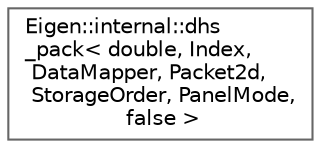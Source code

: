 digraph "Graphical Class Hierarchy"
{
 // LATEX_PDF_SIZE
  bgcolor="transparent";
  edge [fontname=Helvetica,fontsize=10,labelfontname=Helvetica,labelfontsize=10];
  node [fontname=Helvetica,fontsize=10,shape=box,height=0.2,width=0.4];
  rankdir="LR";
  Node0 [id="Node000000",label="Eigen::internal::dhs\l_pack\< double, Index,\l DataMapper, Packet2d,\l StorageOrder, PanelMode,\l false \>",height=0.2,width=0.4,color="grey40", fillcolor="white", style="filled",URL="$structEigen_1_1internal_1_1dhs__pack_3_01double_00_01Index_00_01DataMapper_00_01Packet2d_00_01Stdb4dbe9b2d3c43d03522ae62a8bc0a1e.html",tooltip=" "];
}
